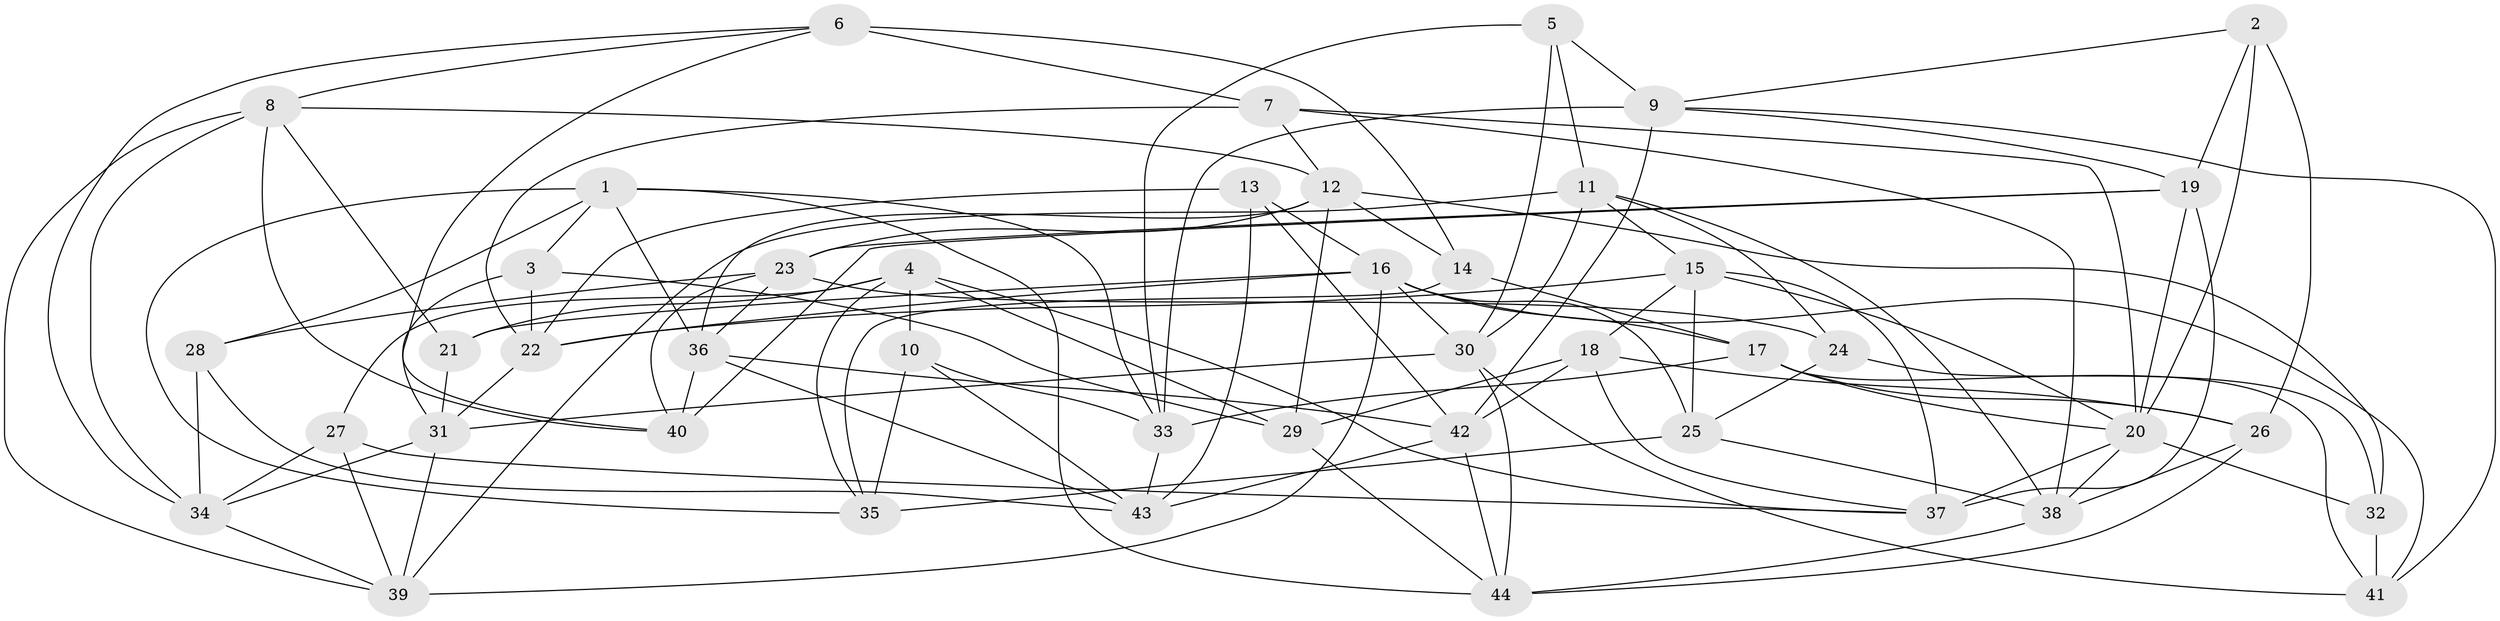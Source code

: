 // original degree distribution, {4: 1.0}
// Generated by graph-tools (version 1.1) at 2025/38/03/04/25 23:38:20]
// undirected, 44 vertices, 119 edges
graph export_dot {
  node [color=gray90,style=filled];
  1;
  2;
  3;
  4;
  5;
  6;
  7;
  8;
  9;
  10;
  11;
  12;
  13;
  14;
  15;
  16;
  17;
  18;
  19;
  20;
  21;
  22;
  23;
  24;
  25;
  26;
  27;
  28;
  29;
  30;
  31;
  32;
  33;
  34;
  35;
  36;
  37;
  38;
  39;
  40;
  41;
  42;
  43;
  44;
  1 -- 3 [weight=1.0];
  1 -- 28 [weight=1.0];
  1 -- 33 [weight=1.0];
  1 -- 35 [weight=1.0];
  1 -- 36 [weight=1.0];
  1 -- 44 [weight=1.0];
  2 -- 9 [weight=1.0];
  2 -- 19 [weight=2.0];
  2 -- 20 [weight=1.0];
  2 -- 26 [weight=2.0];
  3 -- 22 [weight=1.0];
  3 -- 29 [weight=1.0];
  3 -- 31 [weight=1.0];
  4 -- 10 [weight=1.0];
  4 -- 21 [weight=1.0];
  4 -- 27 [weight=1.0];
  4 -- 29 [weight=1.0];
  4 -- 35 [weight=1.0];
  4 -- 37 [weight=1.0];
  5 -- 9 [weight=1.0];
  5 -- 11 [weight=1.0];
  5 -- 30 [weight=1.0];
  5 -- 33 [weight=1.0];
  6 -- 7 [weight=2.0];
  6 -- 8 [weight=1.0];
  6 -- 14 [weight=1.0];
  6 -- 34 [weight=1.0];
  6 -- 40 [weight=1.0];
  7 -- 12 [weight=1.0];
  7 -- 20 [weight=1.0];
  7 -- 22 [weight=1.0];
  7 -- 38 [weight=1.0];
  8 -- 12 [weight=1.0];
  8 -- 21 [weight=1.0];
  8 -- 34 [weight=1.0];
  8 -- 39 [weight=1.0];
  8 -- 40 [weight=1.0];
  9 -- 19 [weight=1.0];
  9 -- 33 [weight=1.0];
  9 -- 41 [weight=1.0];
  9 -- 42 [weight=1.0];
  10 -- 33 [weight=1.0];
  10 -- 35 [weight=1.0];
  10 -- 43 [weight=1.0];
  11 -- 15 [weight=1.0];
  11 -- 24 [weight=1.0];
  11 -- 30 [weight=1.0];
  11 -- 38 [weight=1.0];
  11 -- 39 [weight=1.0];
  12 -- 14 [weight=1.0];
  12 -- 23 [weight=1.0];
  12 -- 29 [weight=1.0];
  12 -- 32 [weight=2.0];
  12 -- 36 [weight=1.0];
  13 -- 16 [weight=1.0];
  13 -- 22 [weight=1.0];
  13 -- 42 [weight=1.0];
  13 -- 43 [weight=1.0];
  14 -- 17 [weight=1.0];
  14 -- 35 [weight=1.0];
  15 -- 18 [weight=1.0];
  15 -- 20 [weight=1.0];
  15 -- 22 [weight=1.0];
  15 -- 25 [weight=1.0];
  15 -- 37 [weight=1.0];
  16 -- 17 [weight=1.0];
  16 -- 21 [weight=1.0];
  16 -- 22 [weight=1.0];
  16 -- 25 [weight=1.0];
  16 -- 30 [weight=1.0];
  16 -- 39 [weight=1.0];
  16 -- 41 [weight=1.0];
  17 -- 20 [weight=1.0];
  17 -- 26 [weight=1.0];
  17 -- 33 [weight=1.0];
  17 -- 41 [weight=1.0];
  18 -- 26 [weight=1.0];
  18 -- 29 [weight=2.0];
  18 -- 37 [weight=1.0];
  18 -- 42 [weight=1.0];
  19 -- 20 [weight=1.0];
  19 -- 23 [weight=1.0];
  19 -- 37 [weight=3.0];
  19 -- 40 [weight=2.0];
  20 -- 32 [weight=1.0];
  20 -- 37 [weight=1.0];
  20 -- 38 [weight=1.0];
  21 -- 31 [weight=1.0];
  22 -- 31 [weight=1.0];
  23 -- 24 [weight=1.0];
  23 -- 28 [weight=1.0];
  23 -- 36 [weight=1.0];
  23 -- 40 [weight=1.0];
  24 -- 25 [weight=1.0];
  24 -- 32 [weight=1.0];
  25 -- 35 [weight=2.0];
  25 -- 38 [weight=1.0];
  26 -- 38 [weight=1.0];
  26 -- 44 [weight=1.0];
  27 -- 34 [weight=1.0];
  27 -- 37 [weight=1.0];
  27 -- 39 [weight=1.0];
  28 -- 34 [weight=1.0];
  28 -- 43 [weight=1.0];
  29 -- 44 [weight=1.0];
  30 -- 31 [weight=1.0];
  30 -- 41 [weight=1.0];
  30 -- 44 [weight=1.0];
  31 -- 34 [weight=1.0];
  31 -- 39 [weight=1.0];
  32 -- 41 [weight=2.0];
  33 -- 43 [weight=1.0];
  34 -- 39 [weight=1.0];
  36 -- 40 [weight=1.0];
  36 -- 42 [weight=1.0];
  36 -- 43 [weight=1.0];
  38 -- 44 [weight=1.0];
  42 -- 43 [weight=1.0];
  42 -- 44 [weight=1.0];
}
